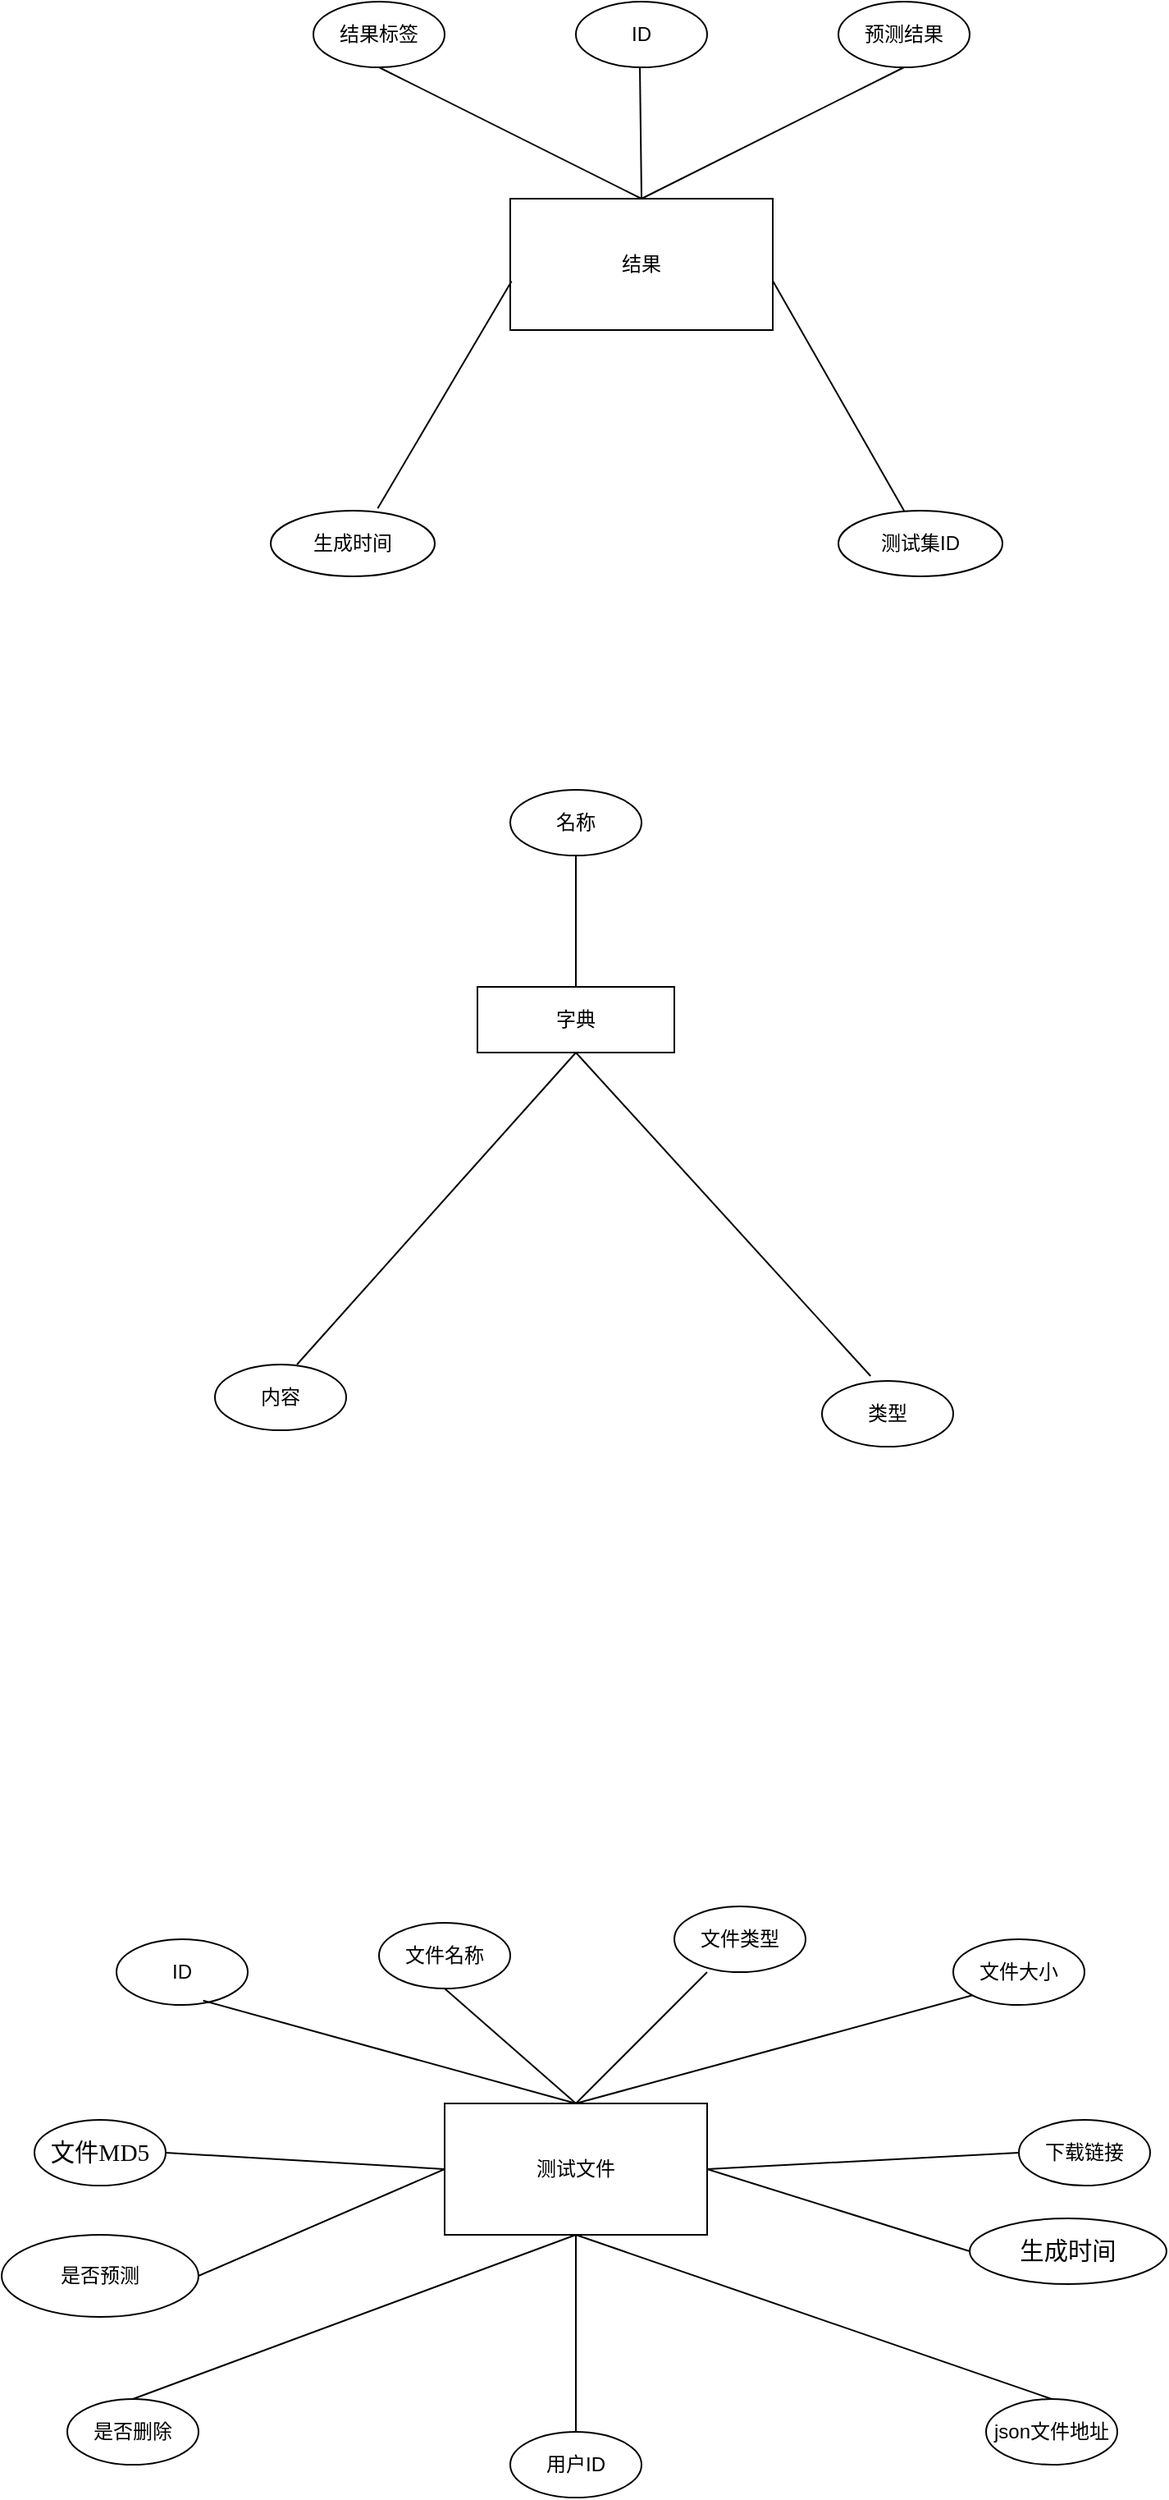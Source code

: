 <mxfile version="26.1.1">
  <diagram name="第 1 页" id="2o5JNIoyaKr2TpDQKm_U">
    <mxGraphModel dx="1276" dy="606" grid="1" gridSize="10" guides="1" tooltips="1" connect="1" arrows="1" fold="1" page="1" pageScale="1" pageWidth="827" pageHeight="1169" math="0" shadow="0">
      <root>
        <mxCell id="0" />
        <mxCell id="1" parent="0" />
        <mxCell id="L-QoijsGHXmfGYL6V6J6-9" value="结果标签" style="ellipse;whiteSpace=wrap;html=1;align=center;" parent="1" vertex="1">
          <mxGeometry x="240" y="40" width="80" height="40" as="geometry" />
        </mxCell>
        <mxCell id="L-QoijsGHXmfGYL6V6J6-10" value="结果" style="whiteSpace=wrap;html=1;align=center;" parent="1" vertex="1">
          <mxGeometry x="360" y="160" width="160" height="80" as="geometry" />
        </mxCell>
        <mxCell id="L-QoijsGHXmfGYL6V6J6-12" value="ID" style="ellipse;whiteSpace=wrap;html=1;align=center;" parent="1" vertex="1">
          <mxGeometry x="400" y="40" width="80" height="40" as="geometry" />
        </mxCell>
        <mxCell id="L-QoijsGHXmfGYL6V6J6-14" value="生成时间" style="ellipse;whiteSpace=wrap;html=1;align=center;" parent="1" vertex="1">
          <mxGeometry x="214" y="350" width="100" height="40" as="geometry" />
        </mxCell>
        <mxCell id="L-QoijsGHXmfGYL6V6J6-16" value="名称" style="ellipse;whiteSpace=wrap;html=1;align=center;" parent="1" vertex="1">
          <mxGeometry x="360" y="520" width="80" height="40" as="geometry" />
        </mxCell>
        <mxCell id="L-QoijsGHXmfGYL6V6J6-17" value="预测结果" style="ellipse;whiteSpace=wrap;html=1;align=center;" parent="1" vertex="1">
          <mxGeometry x="560" y="40" width="80" height="40" as="geometry" />
        </mxCell>
        <mxCell id="L-QoijsGHXmfGYL6V6J6-22" value="测试集ID" style="ellipse;whiteSpace=wrap;html=1;align=center;" parent="1" vertex="1">
          <mxGeometry x="560" y="350" width="100" height="40" as="geometry" />
        </mxCell>
        <mxCell id="L-QoijsGHXmfGYL6V6J6-43" value="" style="endArrow=none;html=1;rounded=0;exitX=1;exitY=0.5;exitDx=0;exitDy=0;" parent="1" edge="1">
          <mxGeometry width="50" height="50" relative="1" as="geometry">
            <mxPoint x="520" y="210" as="sourcePoint" />
            <mxPoint x="600" y="350" as="targetPoint" />
          </mxGeometry>
        </mxCell>
        <mxCell id="L-QoijsGHXmfGYL6V6J6-44" value="" style="endArrow=none;html=1;rounded=0;exitX=0.652;exitY=-0.035;exitDx=0;exitDy=0;exitPerimeter=0;entryX=0.005;entryY=0.628;entryDx=0;entryDy=0;entryPerimeter=0;" parent="1" source="L-QoijsGHXmfGYL6V6J6-14" edge="1" target="L-QoijsGHXmfGYL6V6J6-10">
          <mxGeometry width="50" height="50" relative="1" as="geometry">
            <mxPoint x="280" y="340" as="sourcePoint" />
            <mxPoint x="350" y="210" as="targetPoint" />
          </mxGeometry>
        </mxCell>
        <mxCell id="L-QoijsGHXmfGYL6V6J6-45" value="" style="endArrow=none;html=1;rounded=0;exitX=0.5;exitY=0;exitDx=0;exitDy=0;" parent="1" source="L-QoijsGHXmfGYL6V6J6-10" edge="1">
          <mxGeometry width="50" height="50" relative="1" as="geometry">
            <mxPoint x="389" y="130" as="sourcePoint" />
            <mxPoint x="439" y="80" as="targetPoint" />
          </mxGeometry>
        </mxCell>
        <mxCell id="L-QoijsGHXmfGYL6V6J6-46" value="" style="endArrow=none;html=1;rounded=0;exitX=0.5;exitY=0;exitDx=0;exitDy=0;" parent="1" source="L-QoijsGHXmfGYL6V6J6-10" edge="1">
          <mxGeometry width="50" height="50" relative="1" as="geometry">
            <mxPoint x="230" y="130" as="sourcePoint" />
            <mxPoint x="280" y="80" as="targetPoint" />
          </mxGeometry>
        </mxCell>
        <mxCell id="L-QoijsGHXmfGYL6V6J6-47" value="" style="endArrow=none;html=1;rounded=0;exitX=0.5;exitY=0;exitDx=0;exitDy=0;" parent="1" source="L-QoijsGHXmfGYL6V6J6-10" edge="1">
          <mxGeometry width="50" height="50" relative="1" as="geometry">
            <mxPoint x="550" y="130" as="sourcePoint" />
            <mxPoint x="600" y="80" as="targetPoint" />
          </mxGeometry>
        </mxCell>
        <mxCell id="L-QoijsGHXmfGYL6V6J6-48" value="字典" style="whiteSpace=wrap;html=1;align=center;" parent="1" vertex="1">
          <mxGeometry x="340" y="640" width="120" height="40" as="geometry" />
        </mxCell>
        <mxCell id="L-QoijsGHXmfGYL6V6J6-52" value="ID" style="ellipse;whiteSpace=wrap;html=1;align=center;" parent="1" vertex="1">
          <mxGeometry x="120" y="1220" width="80" height="40" as="geometry" />
        </mxCell>
        <mxCell id="L-QoijsGHXmfGYL6V6J6-53" value="是否删除" style="ellipse;whiteSpace=wrap;html=1;align=center;" parent="1" vertex="1">
          <mxGeometry x="90" y="1500" width="80" height="40" as="geometry" />
        </mxCell>
        <mxCell id="L-QoijsGHXmfGYL6V6J6-58" value="类型" style="ellipse;whiteSpace=wrap;html=1;align=center;" parent="1" vertex="1">
          <mxGeometry x="550" y="880" width="80" height="40" as="geometry" />
        </mxCell>
        <mxCell id="L-QoijsGHXmfGYL6V6J6-59" value="内容" style="ellipse;whiteSpace=wrap;html=1;align=center;" parent="1" vertex="1">
          <mxGeometry x="180" y="870" width="80" height="40" as="geometry" />
        </mxCell>
        <mxCell id="L-QoijsGHXmfGYL6V6J6-61" value="" style="endArrow=none;html=1;rounded=0;exitX=0.5;exitY=0;exitDx=0;exitDy=0;" parent="1" source="L-QoijsGHXmfGYL6V6J6-48" edge="1">
          <mxGeometry width="50" height="50" relative="1" as="geometry">
            <mxPoint x="400" y="630" as="sourcePoint" />
            <mxPoint x="400" y="560" as="targetPoint" />
          </mxGeometry>
        </mxCell>
        <mxCell id="L-QoijsGHXmfGYL6V6J6-67" value="" style="endArrow=none;html=1;rounded=0;entryX=0.5;entryY=1;entryDx=0;entryDy=0;" parent="1" edge="1" target="L-QoijsGHXmfGYL6V6J6-48">
          <mxGeometry width="50" height="50" relative="1" as="geometry">
            <mxPoint x="230" y="870" as="sourcePoint" />
            <mxPoint x="320" y="680" as="targetPoint" />
          </mxGeometry>
        </mxCell>
        <mxCell id="L-QoijsGHXmfGYL6V6J6-68" value="" style="endArrow=none;html=1;rounded=0;exitX=0.5;exitY=1;exitDx=0;exitDy=0;entryX=0.37;entryY=-0.075;entryDx=0;entryDy=0;entryPerimeter=0;" parent="1" source="L-QoijsGHXmfGYL6V6J6-48" edge="1" target="L-QoijsGHXmfGYL6V6J6-58">
          <mxGeometry width="50" height="50" relative="1" as="geometry">
            <mxPoint x="500" y="740" as="sourcePoint" />
            <mxPoint x="560" y="850" as="targetPoint" />
          </mxGeometry>
        </mxCell>
        <mxCell id="L-QoijsGHXmfGYL6V6J6-76" value="&lt;span style=&quot;font-size:11.0pt;line-height:&lt;br/&gt;115%;font-family:等线;mso-bidi-font-family:&amp;quot;Times New Roman&amp;quot;;mso-bidi-theme-font:&lt;br/&gt;minor-bidi;mso-ansi-language:EN-US;mso-fareast-language:EN-US;mso-bidi-language:&lt;br/&gt;AR-SA&quot; lang=&quot;EN-US&quot;&gt;生成时间&lt;/span&gt;" style="ellipse;whiteSpace=wrap;html=1;align=center;" parent="1" vertex="1">
          <mxGeometry x="640" y="1390" width="120" height="40" as="geometry" />
        </mxCell>
        <mxCell id="L-QoijsGHXmfGYL6V6J6-78" value="文件大小" style="ellipse;whiteSpace=wrap;html=1;align=center;" parent="1" vertex="1">
          <mxGeometry x="630" y="1220" width="80" height="40" as="geometry" />
        </mxCell>
        <mxCell id="L-QoijsGHXmfGYL6V6J6-79" value="文件类型" style="ellipse;whiteSpace=wrap;html=1;align=center;" parent="1" vertex="1">
          <mxGeometry x="460" y="1200" width="80" height="40" as="geometry" />
        </mxCell>
        <mxCell id="L-QoijsGHXmfGYL6V6J6-80" value="文件名称" style="ellipse;whiteSpace=wrap;html=1;align=center;" parent="1" vertex="1">
          <mxGeometry x="280" y="1210" width="80" height="40" as="geometry" />
        </mxCell>
        <mxCell id="L-QoijsGHXmfGYL6V6J6-81" value="是否预测" style="ellipse;whiteSpace=wrap;html=1;align=center;" parent="1" vertex="1">
          <mxGeometry x="50" y="1400" width="120" height="50" as="geometry" />
        </mxCell>
        <mxCell id="L-QoijsGHXmfGYL6V6J6-82" value="&lt;span style=&quot;font-size:11.0pt;line-height:&lt;br/&gt;115%;font-family:等线;mso-bidi-font-family:&amp;quot;Times New Roman&amp;quot;;mso-bidi-theme-font:&lt;br/&gt;minor-bidi;mso-ansi-language:EN-US;mso-fareast-language:EN-US;mso-bidi-language:&lt;br/&gt;AR-SA&quot; lang=&quot;EN-US&quot;&gt;文件MD5&lt;/span&gt;" style="ellipse;whiteSpace=wrap;html=1;align=center;" parent="1" vertex="1">
          <mxGeometry x="70" y="1330" width="80" height="40" as="geometry" />
        </mxCell>
        <mxCell id="L-QoijsGHXmfGYL6V6J6-84" value="json文件地址" style="ellipse;whiteSpace=wrap;html=1;align=center;" parent="1" vertex="1">
          <mxGeometry x="650" y="1500" width="80" height="40" as="geometry" />
        </mxCell>
        <mxCell id="L-QoijsGHXmfGYL6V6J6-85" value="用户ID" style="ellipse;whiteSpace=wrap;html=1;align=center;" parent="1" vertex="1">
          <mxGeometry x="360" y="1520" width="80" height="40" as="geometry" />
        </mxCell>
        <mxCell id="L-QoijsGHXmfGYL6V6J6-86" value="下载链接" style="ellipse;whiteSpace=wrap;html=1;align=center;" parent="1" vertex="1">
          <mxGeometry x="670" y="1330" width="80" height="40" as="geometry" />
        </mxCell>
        <mxCell id="L-QoijsGHXmfGYL6V6J6-87" value="测试文件" style="whiteSpace=wrap;html=1;align=center;" parent="1" vertex="1">
          <mxGeometry x="320" y="1320" width="160" height="80" as="geometry" />
        </mxCell>
        <mxCell id="L-QoijsGHXmfGYL6V6J6-90" value="" style="endArrow=none;html=1;rounded=0;entryX=0.5;entryY=1;entryDx=0;entryDy=0;" parent="1" target="L-QoijsGHXmfGYL6V6J6-80" edge="1">
          <mxGeometry width="50" height="50" relative="1" as="geometry">
            <mxPoint x="400" y="1320" as="sourcePoint" />
            <mxPoint x="450" y="1270" as="targetPoint" />
          </mxGeometry>
        </mxCell>
        <mxCell id="L-QoijsGHXmfGYL6V6J6-91" value="" style="endArrow=none;html=1;rounded=0;exitX=0.5;exitY=0;exitDx=0;exitDy=0;" parent="1" source="L-QoijsGHXmfGYL6V6J6-87" edge="1">
          <mxGeometry width="50" height="50" relative="1" as="geometry">
            <mxPoint x="430" y="1290" as="sourcePoint" />
            <mxPoint x="480" y="1240" as="targetPoint" />
          </mxGeometry>
        </mxCell>
        <mxCell id="L-QoijsGHXmfGYL6V6J6-92" value="" style="endArrow=none;html=1;rounded=0;exitX=0.5;exitY=0;exitDx=0;exitDy=0;entryX=0;entryY=1;entryDx=0;entryDy=0;" parent="1" source="L-QoijsGHXmfGYL6V6J6-87" edge="1" target="L-QoijsGHXmfGYL6V6J6-78">
          <mxGeometry width="50" height="50" relative="1" as="geometry">
            <mxPoint x="550" y="1290" as="sourcePoint" />
            <mxPoint x="600" y="1240" as="targetPoint" />
          </mxGeometry>
        </mxCell>
        <mxCell id="L-QoijsGHXmfGYL6V6J6-93" value="" style="endArrow=none;html=1;rounded=0;exitX=0.5;exitY=0;exitDx=0;exitDy=0;entryX=0.66;entryY=0.935;entryDx=0;entryDy=0;entryPerimeter=0;" parent="1" source="L-QoijsGHXmfGYL6V6J6-87" edge="1" target="L-QoijsGHXmfGYL6V6J6-52">
          <mxGeometry width="50" height="50" relative="1" as="geometry">
            <mxPoint x="190" y="1290" as="sourcePoint" />
            <mxPoint x="240" y="1240" as="targetPoint" />
          </mxGeometry>
        </mxCell>
        <mxCell id="L-QoijsGHXmfGYL6V6J6-94" value="" style="endArrow=none;html=1;rounded=0;entryX=0;entryY=0.5;entryDx=0;entryDy=0;exitX=1;exitY=0.5;exitDx=0;exitDy=0;" parent="1" edge="1" target="L-QoijsGHXmfGYL6V6J6-86" source="L-QoijsGHXmfGYL6V6J6-87">
          <mxGeometry width="50" height="50" relative="1" as="geometry">
            <mxPoint x="390" y="1320" as="sourcePoint" />
            <mxPoint x="640" y="1300" as="targetPoint" />
          </mxGeometry>
        </mxCell>
        <mxCell id="L-QoijsGHXmfGYL6V6J6-95" value="" style="endArrow=none;html=1;rounded=0;exitX=1;exitY=0.5;exitDx=0;exitDy=0;entryX=0;entryY=0.5;entryDx=0;entryDy=0;" parent="1" source="L-QoijsGHXmfGYL6V6J6-87" edge="1" target="L-QoijsGHXmfGYL6V6J6-76">
          <mxGeometry width="50" height="50" relative="1" as="geometry">
            <mxPoint x="590" y="1410" as="sourcePoint" />
            <mxPoint x="640" y="1360" as="targetPoint" />
          </mxGeometry>
        </mxCell>
        <mxCell id="L-QoijsGHXmfGYL6V6J6-96" value="" style="endArrow=none;html=1;rounded=0;exitX=1;exitY=0.5;exitDx=0;exitDy=0;entryX=0;entryY=0.5;entryDx=0;entryDy=0;" parent="1" source="L-QoijsGHXmfGYL6V6J6-82" edge="1" target="L-QoijsGHXmfGYL6V6J6-87">
          <mxGeometry width="50" height="50" relative="1" as="geometry">
            <mxPoint x="270" y="1410" as="sourcePoint" />
            <mxPoint x="280" y="1310" as="targetPoint" />
          </mxGeometry>
        </mxCell>
        <mxCell id="L-QoijsGHXmfGYL6V6J6-97" value="" style="endArrow=none;html=1;rounded=0;exitX=1;exitY=0.5;exitDx=0;exitDy=0;" parent="1" source="L-QoijsGHXmfGYL6V6J6-81" edge="1">
          <mxGeometry width="50" height="50" relative="1" as="geometry">
            <mxPoint x="270" y="1410" as="sourcePoint" />
            <mxPoint x="320" y="1360" as="targetPoint" />
          </mxGeometry>
        </mxCell>
        <mxCell id="L-QoijsGHXmfGYL6V6J6-99" value="" style="endArrow=none;html=1;rounded=0;exitX=0.5;exitY=0;exitDx=0;exitDy=0;" parent="1" source="L-QoijsGHXmfGYL6V6J6-53" edge="1">
          <mxGeometry width="50" height="50" relative="1" as="geometry">
            <mxPoint x="350" y="1450" as="sourcePoint" />
            <mxPoint x="400" y="1400" as="targetPoint" />
          </mxGeometry>
        </mxCell>
        <mxCell id="L-QoijsGHXmfGYL6V6J6-101" value="" style="endArrow=none;html=1;rounded=0;exitX=0.5;exitY=0;exitDx=0;exitDy=0;" parent="1" source="L-QoijsGHXmfGYL6V6J6-84" edge="1">
          <mxGeometry width="50" height="50" relative="1" as="geometry">
            <mxPoint x="350" y="1450" as="sourcePoint" />
            <mxPoint x="400" y="1400" as="targetPoint" />
          </mxGeometry>
        </mxCell>
        <mxCell id="L-QoijsGHXmfGYL6V6J6-102" value="" style="endArrow=none;html=1;rounded=0;exitX=0.5;exitY=0;exitDx=0;exitDy=0;" parent="1" source="L-QoijsGHXmfGYL6V6J6-85" edge="1">
          <mxGeometry width="50" height="50" relative="1" as="geometry">
            <mxPoint x="350" y="1450" as="sourcePoint" />
            <mxPoint x="400" y="1400" as="targetPoint" />
          </mxGeometry>
        </mxCell>
      </root>
    </mxGraphModel>
  </diagram>
</mxfile>
